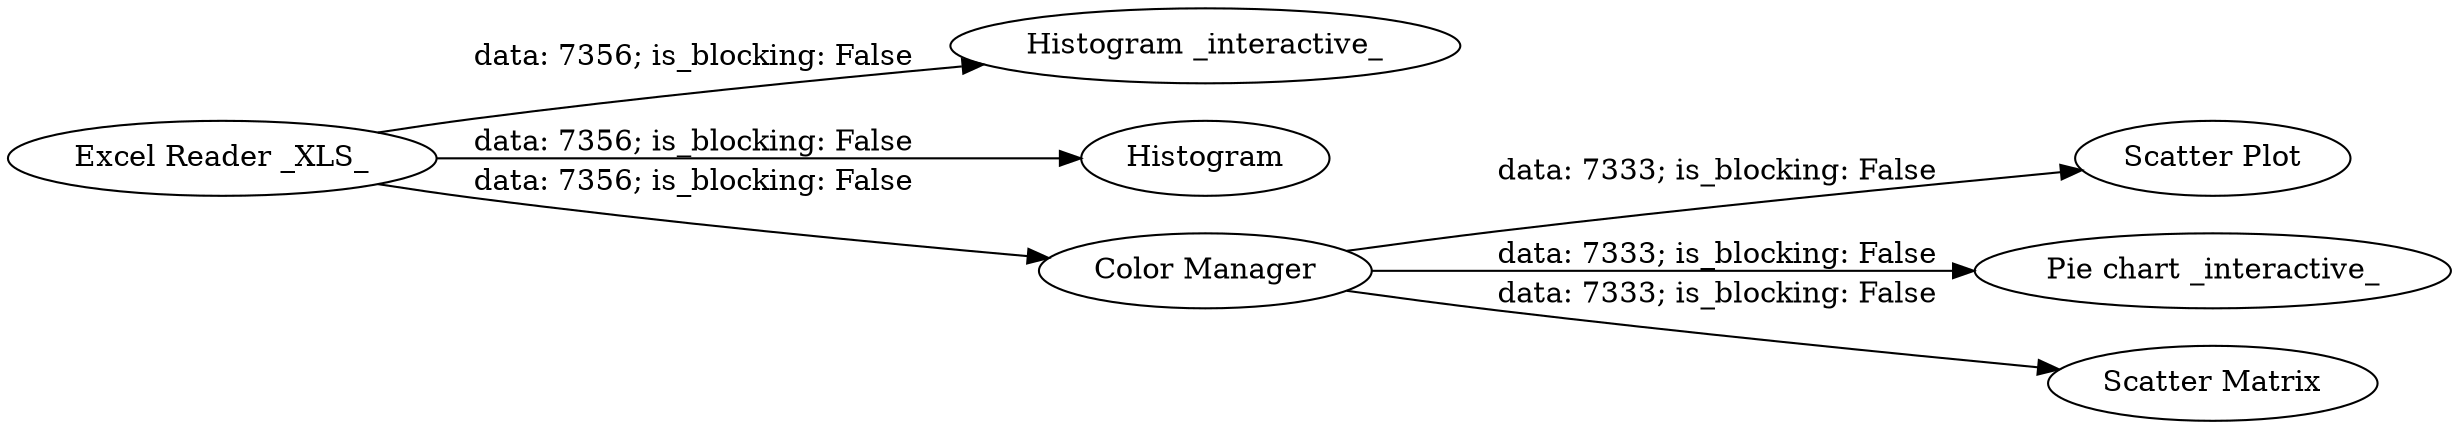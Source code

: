 digraph {
	"-6127174864164606327_2" [label="Scatter Plot"]
	"-6127174864164606327_6" [label="Histogram _interactive_"]
	"-6127174864164606327_7" [label="Pie chart _interactive_"]
	"-6127174864164606327_1" [label="Excel Reader _XLS_"]
	"-6127174864164606327_4" [label="Scatter Matrix"]
	"-6127174864164606327_5" [label=Histogram]
	"-6127174864164606327_3" [label="Color Manager"]
	"-6127174864164606327_3" -> "-6127174864164606327_7" [label="data: 7333; is_blocking: False"]
	"-6127174864164606327_3" -> "-6127174864164606327_4" [label="data: 7333; is_blocking: False"]
	"-6127174864164606327_1" -> "-6127174864164606327_5" [label="data: 7356; is_blocking: False"]
	"-6127174864164606327_1" -> "-6127174864164606327_6" [label="data: 7356; is_blocking: False"]
	"-6127174864164606327_3" -> "-6127174864164606327_2" [label="data: 7333; is_blocking: False"]
	"-6127174864164606327_1" -> "-6127174864164606327_3" [label="data: 7356; is_blocking: False"]
	rankdir=LR
}
